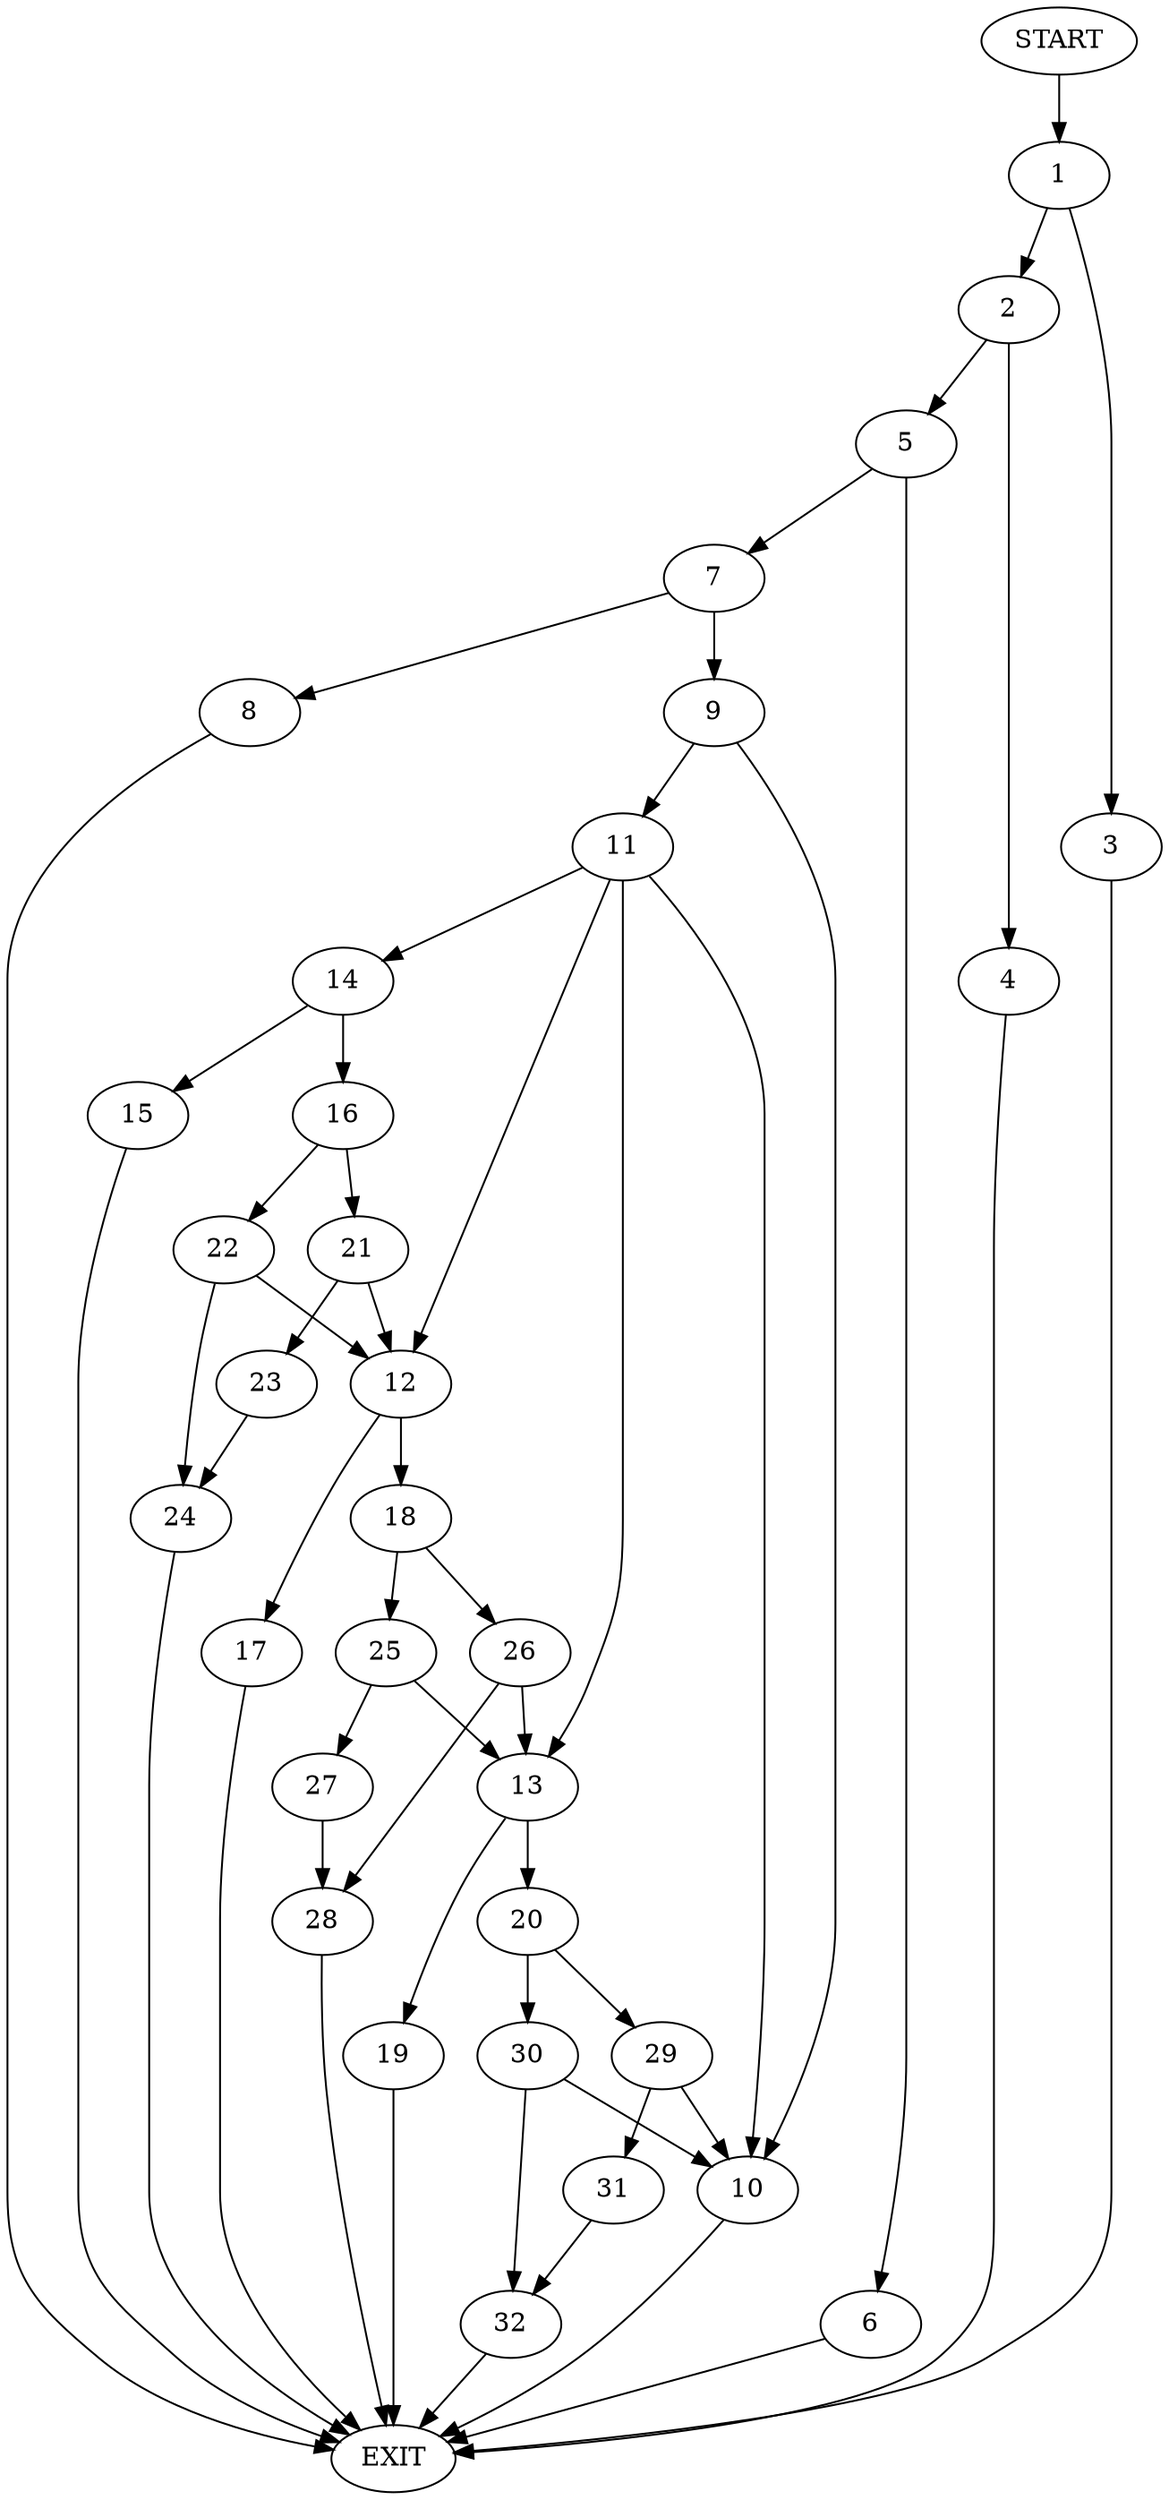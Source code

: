 digraph {
0 [label="START"]
33 [label="EXIT"]
0 -> 1
1 -> 2
1 -> 3
2 -> 4
2 -> 5
3 -> 33
4 -> 33
5 -> 6
5 -> 7
7 -> 8
7 -> 9
6 -> 33
8 -> 33
9 -> 10
9 -> 11
11 -> 12
11 -> 13
11 -> 10
11 -> 14
10 -> 33
14 -> 15
14 -> 16
12 -> 17
12 -> 18
13 -> 19
13 -> 20
16 -> 21
16 -> 22
15 -> 33
21 -> 12
21 -> 23
22 -> 12
22 -> 24
23 -> 24
24 -> 33
17 -> 33
18 -> 25
18 -> 26
25 -> 13
25 -> 27
26 -> 13
26 -> 28
27 -> 28
28 -> 33
19 -> 33
20 -> 29
20 -> 30
29 -> 10
29 -> 31
30 -> 10
30 -> 32
31 -> 32
32 -> 33
}
